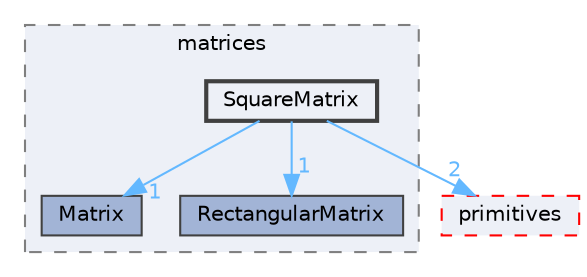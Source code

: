 digraph "src/OpenFOAM/matrices/SquareMatrix"
{
 // LATEX_PDF_SIZE
  bgcolor="transparent";
  edge [fontname=Helvetica,fontsize=10,labelfontname=Helvetica,labelfontsize=10];
  node [fontname=Helvetica,fontsize=10,shape=box,height=0.2,width=0.4];
  compound=true
  subgraph clusterdir_b07477ab37bc0cd7eb28fb569c691c21 {
    graph [ bgcolor="#edf0f7", pencolor="grey50", label="matrices", fontname=Helvetica,fontsize=10 style="filled,dashed", URL="dir_b07477ab37bc0cd7eb28fb569c691c21.html",tooltip=""]
  dir_14ee30411da660ce7a4c0e27a888c3fd [label="Matrix", fillcolor="#a2b4d6", color="grey25", style="filled", URL="dir_14ee30411da660ce7a4c0e27a888c3fd.html",tooltip=""];
  dir_82024ecf96c7e84d47860642f57ace9e [label="RectangularMatrix", fillcolor="#a2b4d6", color="grey25", style="filled", URL="dir_82024ecf96c7e84d47860642f57ace9e.html",tooltip=""];
  dir_9de91893ed1140d312544af919035e0c [label="SquareMatrix", fillcolor="#edf0f7", color="grey25", style="filled,bold", URL="dir_9de91893ed1140d312544af919035e0c.html",tooltip=""];
  }
  dir_3e50f45338116b169052b428016851aa [label="primitives", fillcolor="#edf0f7", color="red", style="filled,dashed", URL="dir_3e50f45338116b169052b428016851aa.html",tooltip=""];
  dir_9de91893ed1140d312544af919035e0c->dir_14ee30411da660ce7a4c0e27a888c3fd [headlabel="1", labeldistance=1.5 headhref="dir_003727_002334.html" href="dir_003727_002334.html" color="steelblue1" fontcolor="steelblue1"];
  dir_9de91893ed1140d312544af919035e0c->dir_3e50f45338116b169052b428016851aa [headlabel="2", labeldistance=1.5 headhref="dir_003727_003069.html" href="dir_003727_003069.html" color="steelblue1" fontcolor="steelblue1"];
  dir_9de91893ed1140d312544af919035e0c->dir_82024ecf96c7e84d47860642f57ace9e [headlabel="1", labeldistance=1.5 headhref="dir_003727_003261.html" href="dir_003727_003261.html" color="steelblue1" fontcolor="steelblue1"];
}
